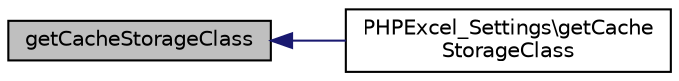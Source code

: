 digraph "getCacheStorageClass"
{
  edge [fontname="Helvetica",fontsize="10",labelfontname="Helvetica",labelfontsize="10"];
  node [fontname="Helvetica",fontsize="10",shape=record];
  rankdir="LR";
  Node5 [label="getCacheStorageClass",height=0.2,width=0.4,color="black", fillcolor="grey75", style="filled", fontcolor="black"];
  Node5 -> Node6 [dir="back",color="midnightblue",fontsize="10",style="solid",fontname="Helvetica"];
  Node6 [label="PHPExcel_Settings\\getCache\lStorageClass",height=0.2,width=0.4,color="black", fillcolor="white", style="filled",URL="$class_p_h_p_excel___settings.html#a38ced0235b38ea5cd77877b505435255"];
}
